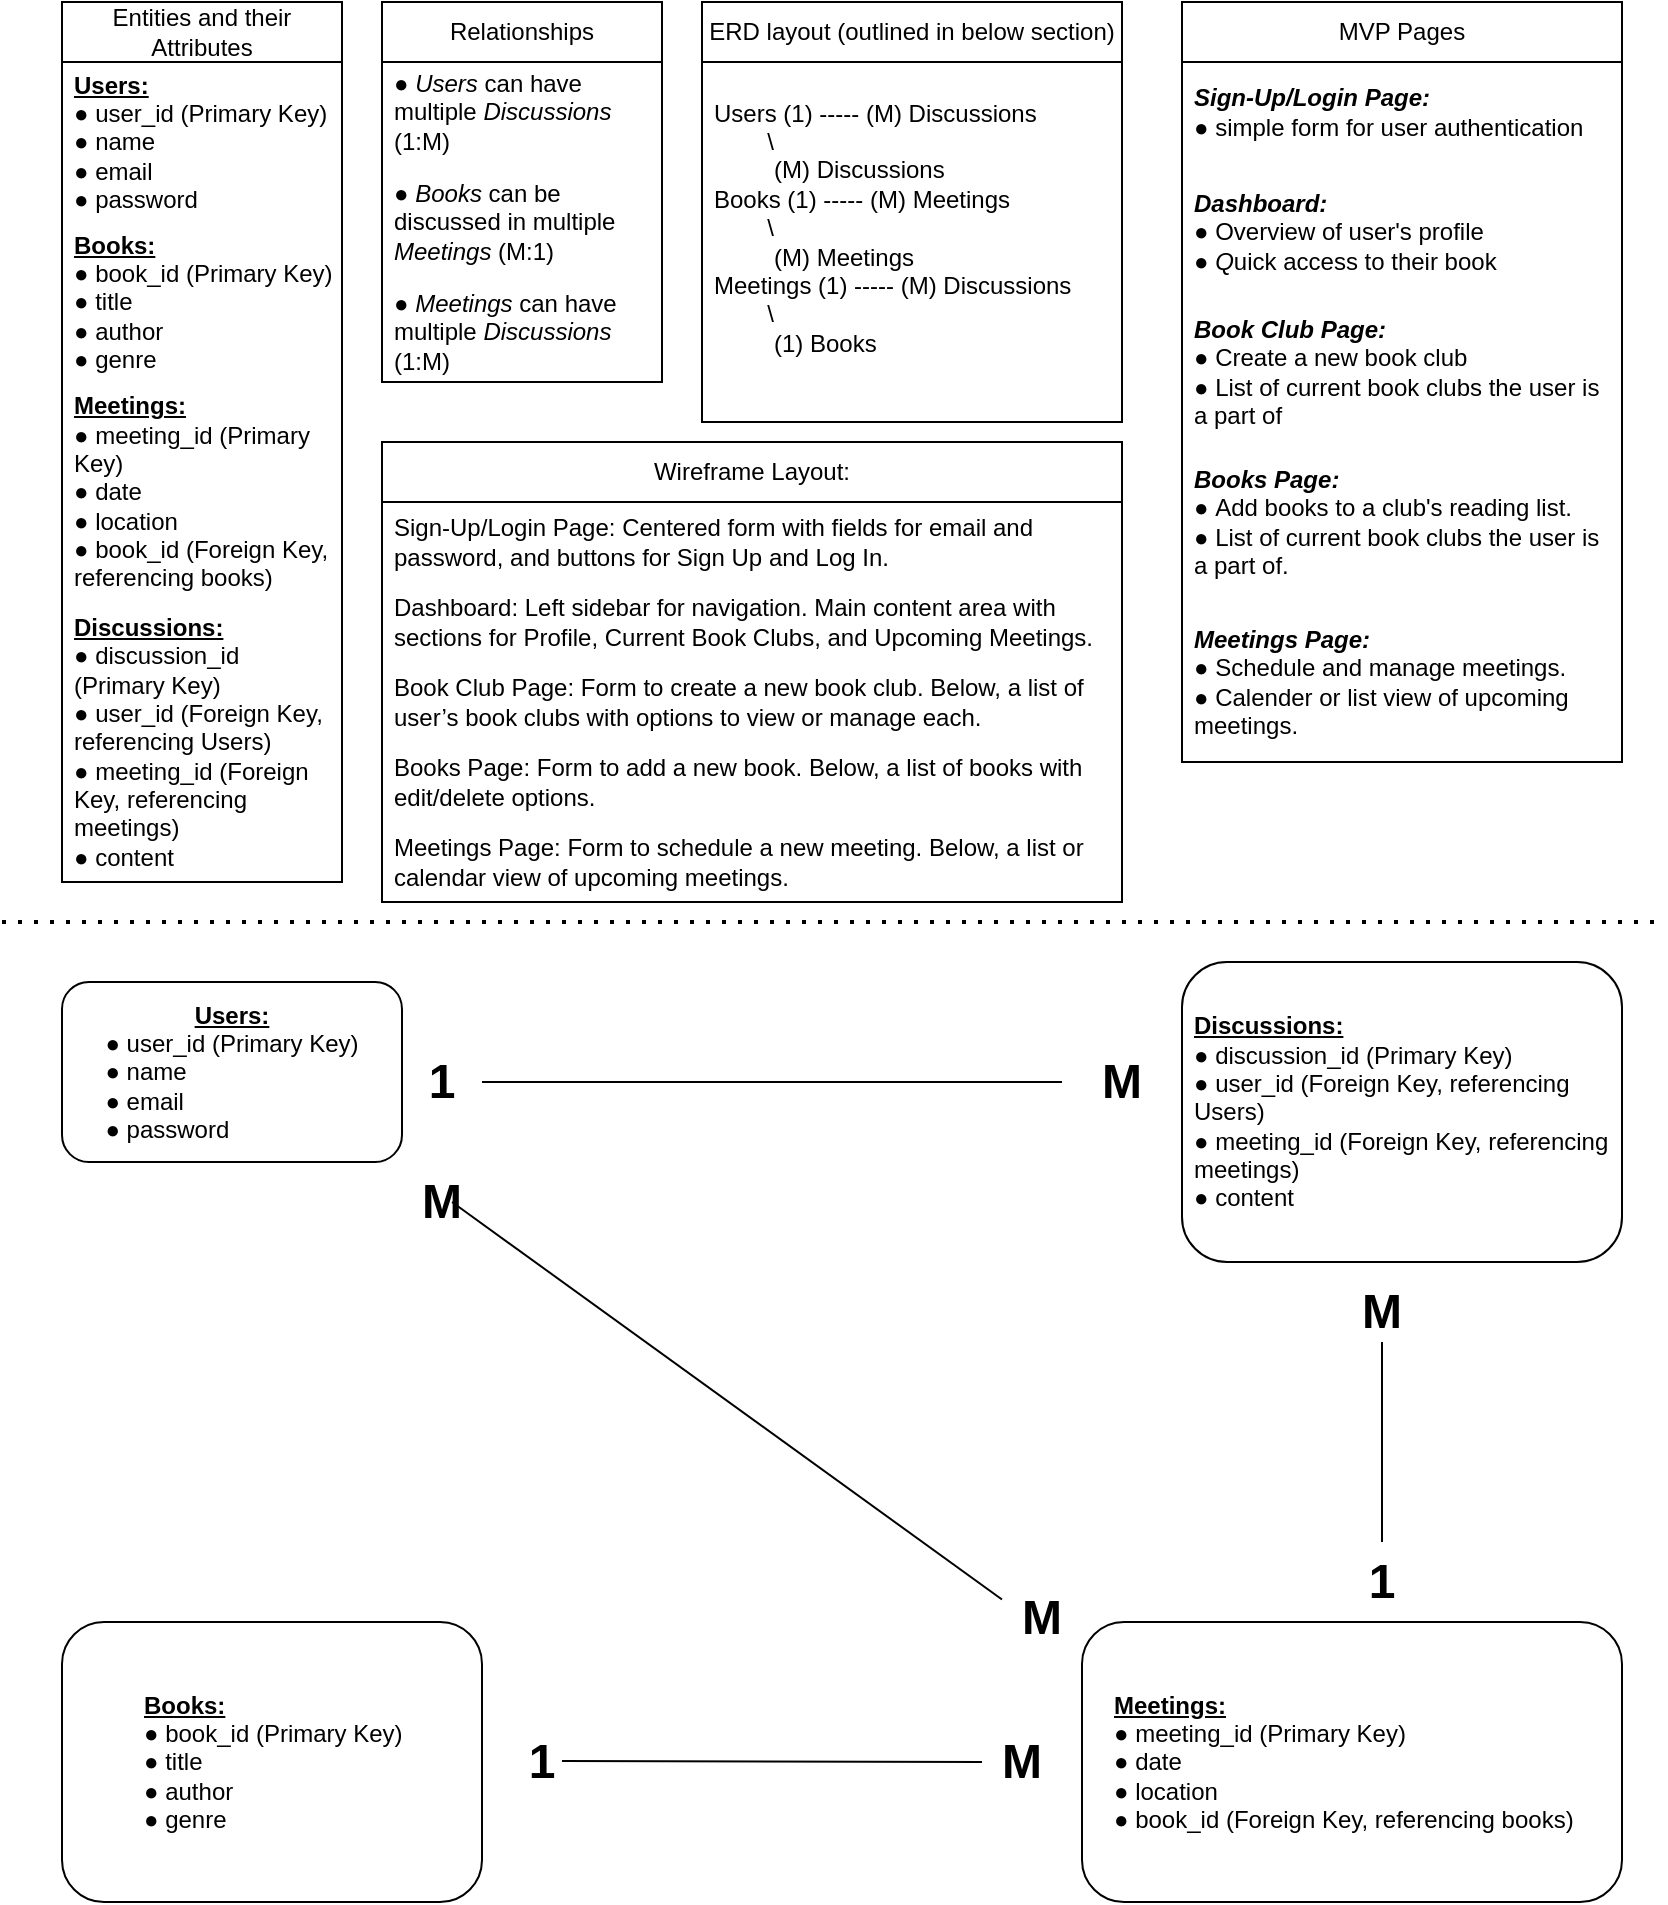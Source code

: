 <mxfile version="24.7.17">
  <diagram id="Hl0dMPDngOysgwh2qI5m" name="Page-1">
    <mxGraphModel dx="1290" dy="629" grid="1" gridSize="10" guides="1" tooltips="1" connect="1" arrows="1" fold="1" page="1" pageScale="1" pageWidth="850" pageHeight="1100" math="0" shadow="0">
      <root>
        <mxCell id="0" />
        <mxCell id="1" parent="0" />
        <mxCell id="0E4y7r7La3hrA0hm9-VU-1" value="Entities and their Attributes" style="swimlane;fontStyle=0;childLayout=stackLayout;horizontal=1;startSize=30;horizontalStack=0;resizeParent=1;resizeParentMax=0;resizeLast=0;collapsible=1;marginBottom=0;whiteSpace=wrap;html=1;" parent="1" vertex="1">
          <mxGeometry x="40" y="40" width="140" height="440" as="geometry" />
        </mxCell>
        <mxCell id="0E4y7r7La3hrA0hm9-VU-2" value="&lt;b&gt;&lt;u&gt;Users:&lt;/u&gt;&lt;/b&gt;&lt;div&gt;● user_id (Primary Key)&lt;/div&gt;&lt;div&gt;● name&lt;/div&gt;&lt;div&gt;● email&lt;/div&gt;&lt;div&gt;● password&lt;/div&gt;" style="text;strokeColor=none;fillColor=none;align=left;verticalAlign=middle;spacingLeft=4;spacingRight=4;overflow=hidden;points=[[0,0.5],[1,0.5]];portConstraint=eastwest;rotatable=0;whiteSpace=wrap;html=1;" parent="0E4y7r7La3hrA0hm9-VU-1" vertex="1">
          <mxGeometry y="30" width="140" height="80" as="geometry" />
        </mxCell>
        <mxCell id="0E4y7r7La3hrA0hm9-VU-3" value="&lt;b&gt;&lt;u&gt;Books:&lt;/u&gt;&lt;/b&gt;&lt;div&gt;● book_id (Primary Key)&lt;/div&gt;&lt;div&gt;● title&lt;/div&gt;&lt;div&gt;● author&lt;/div&gt;&lt;div&gt;● genre&lt;/div&gt;" style="text;strokeColor=none;fillColor=none;align=left;verticalAlign=middle;spacingLeft=4;spacingRight=4;overflow=hidden;points=[[0,0.5],[1,0.5]];portConstraint=eastwest;rotatable=0;whiteSpace=wrap;html=1;" parent="0E4y7r7La3hrA0hm9-VU-1" vertex="1">
          <mxGeometry y="110" width="140" height="80" as="geometry" />
        </mxCell>
        <mxCell id="0E4y7r7La3hrA0hm9-VU-4" value="&lt;b&gt;&lt;u&gt;Meetings:&lt;/u&gt;&lt;/b&gt;&lt;div&gt;● meeting_id (Primary Key)&lt;/div&gt;&lt;div&gt;● date&lt;/div&gt;&lt;div&gt;● location&lt;/div&gt;&lt;div&gt;● book_id (Foreign Key, referencing books)&lt;/div&gt;" style="text;strokeColor=none;fillColor=none;align=left;verticalAlign=middle;spacingLeft=4;spacingRight=4;overflow=hidden;points=[[0,0.5],[1,0.5]];portConstraint=eastwest;rotatable=0;whiteSpace=wrap;html=1;" parent="0E4y7r7La3hrA0hm9-VU-1" vertex="1">
          <mxGeometry y="190" width="140" height="110" as="geometry" />
        </mxCell>
        <mxCell id="0E4y7r7La3hrA0hm9-VU-9" value="&lt;b&gt;&lt;u&gt;Discussions:&lt;/u&gt;&lt;/b&gt;&lt;div&gt;● discussion_id (Primary Key)&lt;/div&gt;&lt;div&gt;● user_id (Foreign Key, referencing Users)&lt;/div&gt;&lt;div&gt;● meeting_id (Foreign Key, referencing meetings)&lt;/div&gt;&lt;div&gt;● content&lt;/div&gt;" style="text;strokeColor=none;fillColor=none;align=left;verticalAlign=middle;spacingLeft=4;spacingRight=4;overflow=hidden;points=[[0,0.5],[1,0.5]];portConstraint=eastwest;rotatable=0;whiteSpace=wrap;html=1;" parent="0E4y7r7La3hrA0hm9-VU-1" vertex="1">
          <mxGeometry y="300" width="140" height="140" as="geometry" />
        </mxCell>
        <mxCell id="0E4y7r7La3hrA0hm9-VU-10" value="Relationships" style="swimlane;fontStyle=0;childLayout=stackLayout;horizontal=1;startSize=30;horizontalStack=0;resizeParent=1;resizeParentMax=0;resizeLast=0;collapsible=1;marginBottom=0;whiteSpace=wrap;html=1;" parent="1" vertex="1">
          <mxGeometry x="200" y="40" width="140" height="190" as="geometry" />
        </mxCell>
        <mxCell id="0E4y7r7La3hrA0hm9-VU-11" value="&lt;i&gt;● Users &lt;/i&gt;can have multiple &lt;i&gt;Discussions &lt;/i&gt;(1:M)" style="text;strokeColor=none;fillColor=none;align=left;verticalAlign=middle;spacingLeft=4;spacingRight=4;overflow=hidden;points=[[0,0.5],[1,0.5]];portConstraint=eastwest;rotatable=0;whiteSpace=wrap;html=1;" parent="0E4y7r7La3hrA0hm9-VU-10" vertex="1">
          <mxGeometry y="30" width="140" height="50" as="geometry" />
        </mxCell>
        <mxCell id="0E4y7r7La3hrA0hm9-VU-12" value="● &lt;i&gt;Books&lt;/i&gt; can be discussed in multiple &lt;i&gt;Meetings &lt;/i&gt;(M:1)" style="text;strokeColor=none;fillColor=none;align=left;verticalAlign=middle;spacingLeft=4;spacingRight=4;overflow=hidden;points=[[0,0.5],[1,0.5]];portConstraint=eastwest;rotatable=0;whiteSpace=wrap;html=1;" parent="0E4y7r7La3hrA0hm9-VU-10" vertex="1">
          <mxGeometry y="80" width="140" height="60" as="geometry" />
        </mxCell>
        <mxCell id="0E4y7r7La3hrA0hm9-VU-13" value="● &lt;i&gt;Meetings&lt;/i&gt; can have multiple &lt;i&gt;Discussions &lt;/i&gt;(1:M)" style="text;strokeColor=none;fillColor=none;align=left;verticalAlign=middle;spacingLeft=4;spacingRight=4;overflow=hidden;points=[[0,0.5],[1,0.5]];portConstraint=eastwest;rotatable=0;whiteSpace=wrap;html=1;" parent="0E4y7r7La3hrA0hm9-VU-10" vertex="1">
          <mxGeometry y="140" width="140" height="50" as="geometry" />
        </mxCell>
        <mxCell id="0E4y7r7La3hrA0hm9-VU-15" value="ERD layout (outlined in below section)" style="swimlane;fontStyle=0;childLayout=stackLayout;horizontal=1;startSize=30;horizontalStack=0;resizeParent=1;resizeParentMax=0;resizeLast=0;collapsible=1;marginBottom=0;whiteSpace=wrap;html=1;" parent="1" vertex="1">
          <mxGeometry x="360" y="40" width="210" height="210" as="geometry">
            <mxRectangle x="360" y="40" width="60" height="30" as="alternateBounds" />
          </mxGeometry>
        </mxCell>
        <mxCell id="0E4y7r7La3hrA0hm9-VU-16" value="&lt;div&gt;Users (1) ----- (M) Discussions&lt;/div&gt;&lt;div&gt;&amp;nbsp; &amp;nbsp; &amp;nbsp; &amp;nbsp; \&lt;/div&gt;&lt;div&gt;&amp;nbsp; &amp;nbsp; &amp;nbsp; &amp;nbsp; &amp;nbsp;(M) Discussions&lt;/div&gt;&lt;div&gt;Books (1) ----- (M) Meetings&lt;/div&gt;&lt;div&gt;&amp;nbsp; &amp;nbsp; &amp;nbsp; &amp;nbsp; \&lt;/div&gt;&lt;div&gt;&amp;nbsp; &amp;nbsp; &amp;nbsp; &amp;nbsp; &amp;nbsp;(M) Meetings&lt;/div&gt;&lt;div&gt;Meetings (1) ----- (M) Discussions&lt;/div&gt;&lt;div&gt;&amp;nbsp; &amp;nbsp; &amp;nbsp; &amp;nbsp; \&lt;/div&gt;&lt;div&gt;&amp;nbsp; &amp;nbsp; &amp;nbsp; &amp;nbsp; &amp;nbsp;(1) Books&lt;/div&gt;&lt;div&gt;&lt;br&gt;&lt;/div&gt;" style="text;strokeColor=none;fillColor=none;align=left;verticalAlign=middle;spacingLeft=4;spacingRight=4;overflow=hidden;points=[[0,0.5],[1,0.5]];portConstraint=eastwest;rotatable=0;whiteSpace=wrap;html=1;" parent="0E4y7r7La3hrA0hm9-VU-15" vertex="1">
          <mxGeometry y="30" width="210" height="180" as="geometry" />
        </mxCell>
        <mxCell id="0E4y7r7La3hrA0hm9-VU-19" value="" style="rounded=1;whiteSpace=wrap;html=1;" parent="1" vertex="1">
          <mxGeometry x="40" y="530" width="170" height="90" as="geometry" />
        </mxCell>
        <mxCell id="0E4y7r7La3hrA0hm9-VU-20" value="" style="endArrow=none;dashed=1;html=1;dashPattern=1 3;strokeWidth=2;rounded=0;" parent="1" edge="1">
          <mxGeometry width="50" height="50" relative="1" as="geometry">
            <mxPoint x="10" y="500" as="sourcePoint" />
            <mxPoint x="840" y="500" as="targetPoint" />
          </mxGeometry>
        </mxCell>
        <mxCell id="0E4y7r7La3hrA0hm9-VU-21" value="&lt;b style=&quot;text-align: left;&quot;&gt;&lt;u&gt;Users:&lt;/u&gt;&lt;/b&gt;&lt;div style=&quot;text-align: left;&quot;&gt;● user_id (Primary Key)&lt;/div&gt;&lt;div style=&quot;text-align: left;&quot;&gt;● name&lt;/div&gt;&lt;div style=&quot;text-align: left;&quot;&gt;● email&lt;/div&gt;&lt;div style=&quot;text-align: left;&quot;&gt;● password&lt;/div&gt;" style="text;html=1;align=center;verticalAlign=middle;whiteSpace=wrap;rounded=0;" parent="1" vertex="1">
          <mxGeometry x="50" y="540" width="150" height="70" as="geometry" />
        </mxCell>
        <mxCell id="0E4y7r7La3hrA0hm9-VU-22" value="" style="endArrow=none;html=1;rounded=0;" parent="1" source="0E4y7r7La3hrA0hm9-VU-27" edge="1">
          <mxGeometry width="50" height="50" relative="1" as="geometry">
            <mxPoint x="240" y="580" as="sourcePoint" />
            <mxPoint x="540" y="580" as="targetPoint" />
          </mxGeometry>
        </mxCell>
        <mxCell id="0E4y7r7La3hrA0hm9-VU-23" value="" style="rounded=1;whiteSpace=wrap;html=1;" parent="1" vertex="1">
          <mxGeometry x="600" y="520" width="220" height="150" as="geometry" />
        </mxCell>
        <mxCell id="0E4y7r7La3hrA0hm9-VU-24" value="&lt;b&gt;&lt;u&gt;Discussions:&lt;/u&gt;&lt;/b&gt;&lt;div&gt;● discussion_id (Primary Key)&lt;/div&gt;&lt;div&gt;● user_id (Foreign Key, referencing Users)&lt;/div&gt;&lt;div&gt;● meeting_id (Foreign Key, referencing meetings)&lt;/div&gt;&lt;div&gt;● content&lt;/div&gt;" style="text;strokeColor=none;fillColor=none;align=left;verticalAlign=middle;spacingLeft=4;spacingRight=4;overflow=hidden;points=[[0,0.5],[1,0.5]];portConstraint=eastwest;rotatable=0;whiteSpace=wrap;html=1;" parent="1" vertex="1">
          <mxGeometry x="600" y="525" width="220" height="140" as="geometry" />
        </mxCell>
        <mxCell id="0E4y7r7La3hrA0hm9-VU-27" value="&lt;font style=&quot;font-size: 24px;&quot;&gt;&lt;b&gt;1&lt;/b&gt;&lt;/font&gt;" style="text;html=1;align=center;verticalAlign=middle;whiteSpace=wrap;rounded=0;" parent="1" vertex="1">
          <mxGeometry x="210" y="560" width="40" height="40" as="geometry" />
        </mxCell>
        <mxCell id="0E4y7r7La3hrA0hm9-VU-28" value="&lt;font style=&quot;font-size: 24px;&quot;&gt;&lt;b&gt;M&lt;/b&gt;&lt;/font&gt;" style="text;html=1;align=center;verticalAlign=middle;whiteSpace=wrap;rounded=0;" parent="1" vertex="1">
          <mxGeometry x="550" y="565" width="40" height="30" as="geometry" />
        </mxCell>
        <mxCell id="0E4y7r7La3hrA0hm9-VU-29" value="" style="rounded=1;whiteSpace=wrap;html=1;" parent="1" vertex="1">
          <mxGeometry x="40" y="850" width="210" height="140" as="geometry" />
        </mxCell>
        <mxCell id="0E4y7r7La3hrA0hm9-VU-30" value="&lt;b&gt;&lt;u&gt;Books:&lt;/u&gt;&lt;/b&gt;&lt;div&gt;● book_id (Primary Key)&lt;/div&gt;&lt;div&gt;● title&lt;/div&gt;&lt;div&gt;● author&lt;/div&gt;&lt;div&gt;● genre&lt;/div&gt;" style="text;strokeColor=none;fillColor=none;align=left;verticalAlign=middle;spacingLeft=4;spacingRight=4;overflow=hidden;points=[[0,0.5],[1,0.5]];portConstraint=eastwest;rotatable=0;whiteSpace=wrap;html=1;" parent="1" vertex="1">
          <mxGeometry x="75" y="880" width="140" height="80" as="geometry" />
        </mxCell>
        <mxCell id="0E4y7r7La3hrA0hm9-VU-32" value="" style="rounded=1;whiteSpace=wrap;html=1;" parent="1" vertex="1">
          <mxGeometry x="550" y="850" width="270" height="140" as="geometry" />
        </mxCell>
        <mxCell id="0E4y7r7La3hrA0hm9-VU-33" value="&lt;b&gt;&lt;u&gt;Meetings:&lt;/u&gt;&lt;/b&gt;&lt;div&gt;● meeting_id (Primary Key)&lt;/div&gt;&lt;div&gt;● date&lt;/div&gt;&lt;div&gt;● location&lt;/div&gt;&lt;div&gt;● book_id (Foreign Key, referencing books)&lt;/div&gt;" style="text;strokeColor=none;fillColor=none;align=left;verticalAlign=middle;spacingLeft=4;spacingRight=4;overflow=hidden;points=[[0,0.5],[1,0.5]];portConstraint=eastwest;rotatable=0;whiteSpace=wrap;html=1;" parent="1" vertex="1">
          <mxGeometry x="560" y="865" width="260" height="110" as="geometry" />
        </mxCell>
        <mxCell id="0E4y7r7La3hrA0hm9-VU-34" value="&lt;font style=&quot;font-size: 24px;&quot;&gt;&lt;b&gt;1&lt;/b&gt;&lt;/font&gt;" style="text;html=1;align=center;verticalAlign=middle;whiteSpace=wrap;rounded=0;" parent="1" vertex="1">
          <mxGeometry x="260" y="900" width="40" height="40" as="geometry" />
        </mxCell>
        <mxCell id="0E4y7r7La3hrA0hm9-VU-35" value="" style="endArrow=none;html=1;rounded=0;" parent="1" edge="1">
          <mxGeometry width="50" height="50" relative="1" as="geometry">
            <mxPoint x="290" y="919.5" as="sourcePoint" />
            <mxPoint x="500" y="920" as="targetPoint" />
          </mxGeometry>
        </mxCell>
        <mxCell id="0E4y7r7La3hrA0hm9-VU-36" value="&lt;font style=&quot;font-size: 24px;&quot;&gt;&lt;b&gt;M&lt;/b&gt;&lt;/font&gt;" style="text;html=1;align=center;verticalAlign=middle;whiteSpace=wrap;rounded=0;" parent="1" vertex="1">
          <mxGeometry x="500" y="905" width="40" height="30" as="geometry" />
        </mxCell>
        <mxCell id="0E4y7r7La3hrA0hm9-VU-37" value="" style="endArrow=none;html=1;rounded=0;" parent="1" edge="1">
          <mxGeometry width="50" height="50" relative="1" as="geometry">
            <mxPoint x="700" y="810" as="sourcePoint" />
            <mxPoint x="700" y="710" as="targetPoint" />
          </mxGeometry>
        </mxCell>
        <mxCell id="0E4y7r7La3hrA0hm9-VU-38" value="&lt;font style=&quot;font-size: 24px;&quot;&gt;&lt;b&gt;1&lt;/b&gt;&lt;/font&gt;" style="text;html=1;align=center;verticalAlign=middle;whiteSpace=wrap;rounded=0;" parent="1" vertex="1">
          <mxGeometry x="680" y="810" width="40" height="40" as="geometry" />
        </mxCell>
        <mxCell id="0E4y7r7La3hrA0hm9-VU-39" value="&lt;font style=&quot;font-size: 24px;&quot;&gt;&lt;b&gt;M&lt;/b&gt;&lt;/font&gt;" style="text;html=1;align=center;verticalAlign=middle;whiteSpace=wrap;rounded=0;" parent="1" vertex="1">
          <mxGeometry x="680" y="680" width="40" height="30" as="geometry" />
        </mxCell>
        <mxCell id="0E4y7r7La3hrA0hm9-VU-40" value="" style="endArrow=none;html=1;rounded=0;entryX=0;entryY=0.25;entryDx=0;entryDy=0;" parent="1" target="0E4y7r7La3hrA0hm9-VU-43" edge="1">
          <mxGeometry width="50" height="50" relative="1" as="geometry">
            <mxPoint x="235" y="640" as="sourcePoint" />
            <mxPoint x="505" y="830" as="targetPoint" />
          </mxGeometry>
        </mxCell>
        <mxCell id="0E4y7r7La3hrA0hm9-VU-41" value="&lt;font style=&quot;font-size: 24px;&quot;&gt;&lt;b&gt;M&lt;/b&gt;&lt;/font&gt;" style="text;html=1;align=center;verticalAlign=middle;whiteSpace=wrap;rounded=0;" parent="1" vertex="1">
          <mxGeometry x="210" y="620" width="40" height="40" as="geometry" />
        </mxCell>
        <mxCell id="0E4y7r7La3hrA0hm9-VU-43" value="&lt;font style=&quot;font-size: 24px;&quot;&gt;&lt;b&gt;M&lt;/b&gt;&lt;/font&gt;" style="text;html=1;align=center;verticalAlign=middle;whiteSpace=wrap;rounded=0;" parent="1" vertex="1">
          <mxGeometry x="510" y="830" width="40" height="35" as="geometry" />
        </mxCell>
        <mxCell id="0E4y7r7La3hrA0hm9-VU-44" value="MVP Pages" style="swimlane;fontStyle=0;childLayout=stackLayout;horizontal=1;startSize=30;horizontalStack=0;resizeParent=1;resizeParentMax=0;resizeLast=0;collapsible=1;marginBottom=0;whiteSpace=wrap;html=1;" parent="1" vertex="1">
          <mxGeometry x="600" y="40" width="220" height="380" as="geometry" />
        </mxCell>
        <mxCell id="0E4y7r7La3hrA0hm9-VU-45" value="&lt;b&gt;&lt;i&gt;Sign-Up/Login Page:&amp;nbsp;&lt;br&gt;&lt;/i&gt;&lt;/b&gt;&lt;div&gt;&lt;i style=&quot;background-color: initial;&quot;&gt;●&amp;nbsp;&lt;/i&gt;simple form for user authentication&lt;/div&gt;" style="text;strokeColor=none;fillColor=none;align=left;verticalAlign=middle;spacingLeft=4;spacingRight=4;overflow=hidden;points=[[0,0.5],[1,0.5]];portConstraint=eastwest;rotatable=0;whiteSpace=wrap;html=1;" parent="0E4y7r7La3hrA0hm9-VU-44" vertex="1">
          <mxGeometry y="30" width="220" height="50" as="geometry" />
        </mxCell>
        <mxCell id="0E4y7r7La3hrA0hm9-VU-46" value="&lt;b&gt;&lt;i&gt;Dashboard:&amp;nbsp;&lt;br&gt;&lt;/i&gt;&lt;/b&gt;&lt;div&gt;&lt;i style=&quot;background-color: initial;&quot;&gt;●&amp;nbsp;&lt;/i&gt;Overview of user&#39;s profile&lt;/div&gt;&lt;div&gt;&lt;i style=&quot;background-color: initial;&quot;&gt;● Q&lt;/i&gt;uick access to their book&amp;nbsp;&lt;/div&gt;" style="text;strokeColor=none;fillColor=none;align=left;verticalAlign=middle;spacingLeft=4;spacingRight=4;overflow=hidden;points=[[0,0.5],[1,0.5]];portConstraint=eastwest;rotatable=0;whiteSpace=wrap;html=1;" parent="0E4y7r7La3hrA0hm9-VU-44" vertex="1">
          <mxGeometry y="80" width="220" height="70" as="geometry" />
        </mxCell>
        <mxCell id="0E4y7r7La3hrA0hm9-VU-47" value="&lt;b&gt;&lt;i&gt;Book Club Page:&amp;nbsp;&lt;/i&gt;&lt;/b&gt;&lt;div&gt;&lt;i&gt;● &lt;/i&gt;Create a new book club&lt;br&gt;&lt;/div&gt;&lt;div&gt;&lt;i&gt;● &lt;/i&gt;List of current book clubs the user is a part of&lt;br&gt;&lt;/div&gt;" style="text;strokeColor=none;fillColor=none;align=left;verticalAlign=middle;spacingLeft=4;spacingRight=4;overflow=hidden;points=[[0,0.5],[1,0.5]];portConstraint=eastwest;rotatable=0;whiteSpace=wrap;html=1;" parent="0E4y7r7La3hrA0hm9-VU-44" vertex="1">
          <mxGeometry y="150" width="220" height="70" as="geometry" />
        </mxCell>
        <mxCell id="0E4y7r7La3hrA0hm9-VU-48" value="&lt;b&gt;&lt;i&gt;Books Page:&lt;/i&gt;&lt;/b&gt;&lt;div&gt;&lt;i&gt;● &lt;/i&gt;Add books to a club&#39;s reading list.&lt;br&gt;&lt;/div&gt;&lt;div&gt;● List of current book clubs the user is a part of.&lt;i&gt;&lt;br&gt;&lt;/i&gt;&lt;/div&gt;" style="text;strokeColor=none;fillColor=none;align=left;verticalAlign=middle;spacingLeft=4;spacingRight=4;overflow=hidden;points=[[0,0.5],[1,0.5]];portConstraint=eastwest;rotatable=0;whiteSpace=wrap;html=1;" parent="0E4y7r7La3hrA0hm9-VU-44" vertex="1">
          <mxGeometry y="220" width="220" height="80" as="geometry" />
        </mxCell>
        <mxCell id="0E4y7r7La3hrA0hm9-VU-49" value="&lt;b&gt;&lt;i&gt;Meetings Page:&amp;nbsp;&lt;/i&gt;&lt;/b&gt;&lt;div&gt;&lt;i&gt;● &lt;/i&gt;Schedule and manage meetings.&lt;br&gt;&lt;/div&gt;&lt;div&gt;&lt;i&gt;● &lt;/i&gt;Calender or list view of upcoming meetings.&lt;br&gt;&lt;/div&gt;" style="text;strokeColor=none;fillColor=none;align=left;verticalAlign=middle;spacingLeft=4;spacingRight=4;overflow=hidden;points=[[0,0.5],[1,0.5]];portConstraint=eastwest;rotatable=0;whiteSpace=wrap;html=1;" parent="0E4y7r7La3hrA0hm9-VU-44" vertex="1">
          <mxGeometry y="300" width="220" height="80" as="geometry" />
        </mxCell>
        <mxCell id="0E4y7r7La3hrA0hm9-VU-52" value="Wireframe Layout:" style="swimlane;fontStyle=0;childLayout=stackLayout;horizontal=1;startSize=30;horizontalStack=0;resizeParent=1;resizeParentMax=0;resizeLast=0;collapsible=1;marginBottom=0;whiteSpace=wrap;html=1;" parent="1" vertex="1">
          <mxGeometry x="200" y="260" width="370" height="230" as="geometry" />
        </mxCell>
        <mxCell id="0E4y7r7La3hrA0hm9-VU-53" value="Sign-Up/Login Page: Centered form with fields for email and password, and buttons for Sign Up and Log In." style="text;strokeColor=none;fillColor=none;align=left;verticalAlign=middle;spacingLeft=4;spacingRight=4;overflow=hidden;points=[[0,0.5],[1,0.5]];portConstraint=eastwest;rotatable=0;whiteSpace=wrap;html=1;" parent="0E4y7r7La3hrA0hm9-VU-52" vertex="1">
          <mxGeometry y="30" width="370" height="40" as="geometry" />
        </mxCell>
        <mxCell id="0E4y7r7La3hrA0hm9-VU-54" value="Dashboard: Left sidebar for navigation. Main content area with sections for Profile, Current Book Clubs, and Upcoming Meetings." style="text;strokeColor=none;fillColor=none;align=left;verticalAlign=middle;spacingLeft=4;spacingRight=4;overflow=hidden;points=[[0,0.5],[1,0.5]];portConstraint=eastwest;rotatable=0;whiteSpace=wrap;html=1;" parent="0E4y7r7La3hrA0hm9-VU-52" vertex="1">
          <mxGeometry y="70" width="370" height="40" as="geometry" />
        </mxCell>
        <mxCell id="0E4y7r7La3hrA0hm9-VU-55" value="Book Club Page: Form to create a new book club. Below, a list of user’s book clubs with options to view or manage each." style="text;strokeColor=none;fillColor=none;align=left;verticalAlign=middle;spacingLeft=4;spacingRight=4;overflow=hidden;points=[[0,0.5],[1,0.5]];portConstraint=eastwest;rotatable=0;whiteSpace=wrap;html=1;" parent="0E4y7r7La3hrA0hm9-VU-52" vertex="1">
          <mxGeometry y="110" width="370" height="40" as="geometry" />
        </mxCell>
        <mxCell id="0E4y7r7La3hrA0hm9-VU-56" value="Books Page: Form to add a new book. Below, a list of books with edit/delete options." style="text;strokeColor=none;fillColor=none;align=left;verticalAlign=middle;spacingLeft=4;spacingRight=4;overflow=hidden;points=[[0,0.5],[1,0.5]];portConstraint=eastwest;rotatable=0;whiteSpace=wrap;html=1;" parent="0E4y7r7La3hrA0hm9-VU-52" vertex="1">
          <mxGeometry y="150" width="370" height="40" as="geometry" />
        </mxCell>
        <mxCell id="0E4y7r7La3hrA0hm9-VU-58" value="Meetings Page: Form to schedule a new meeting. Below, a list or calendar view of upcoming meetings." style="text;strokeColor=none;fillColor=none;align=left;verticalAlign=middle;spacingLeft=4;spacingRight=4;overflow=hidden;points=[[0,0.5],[1,0.5]];portConstraint=eastwest;rotatable=0;whiteSpace=wrap;html=1;" parent="0E4y7r7La3hrA0hm9-VU-52" vertex="1">
          <mxGeometry y="190" width="370" height="40" as="geometry" />
        </mxCell>
      </root>
    </mxGraphModel>
  </diagram>
</mxfile>
